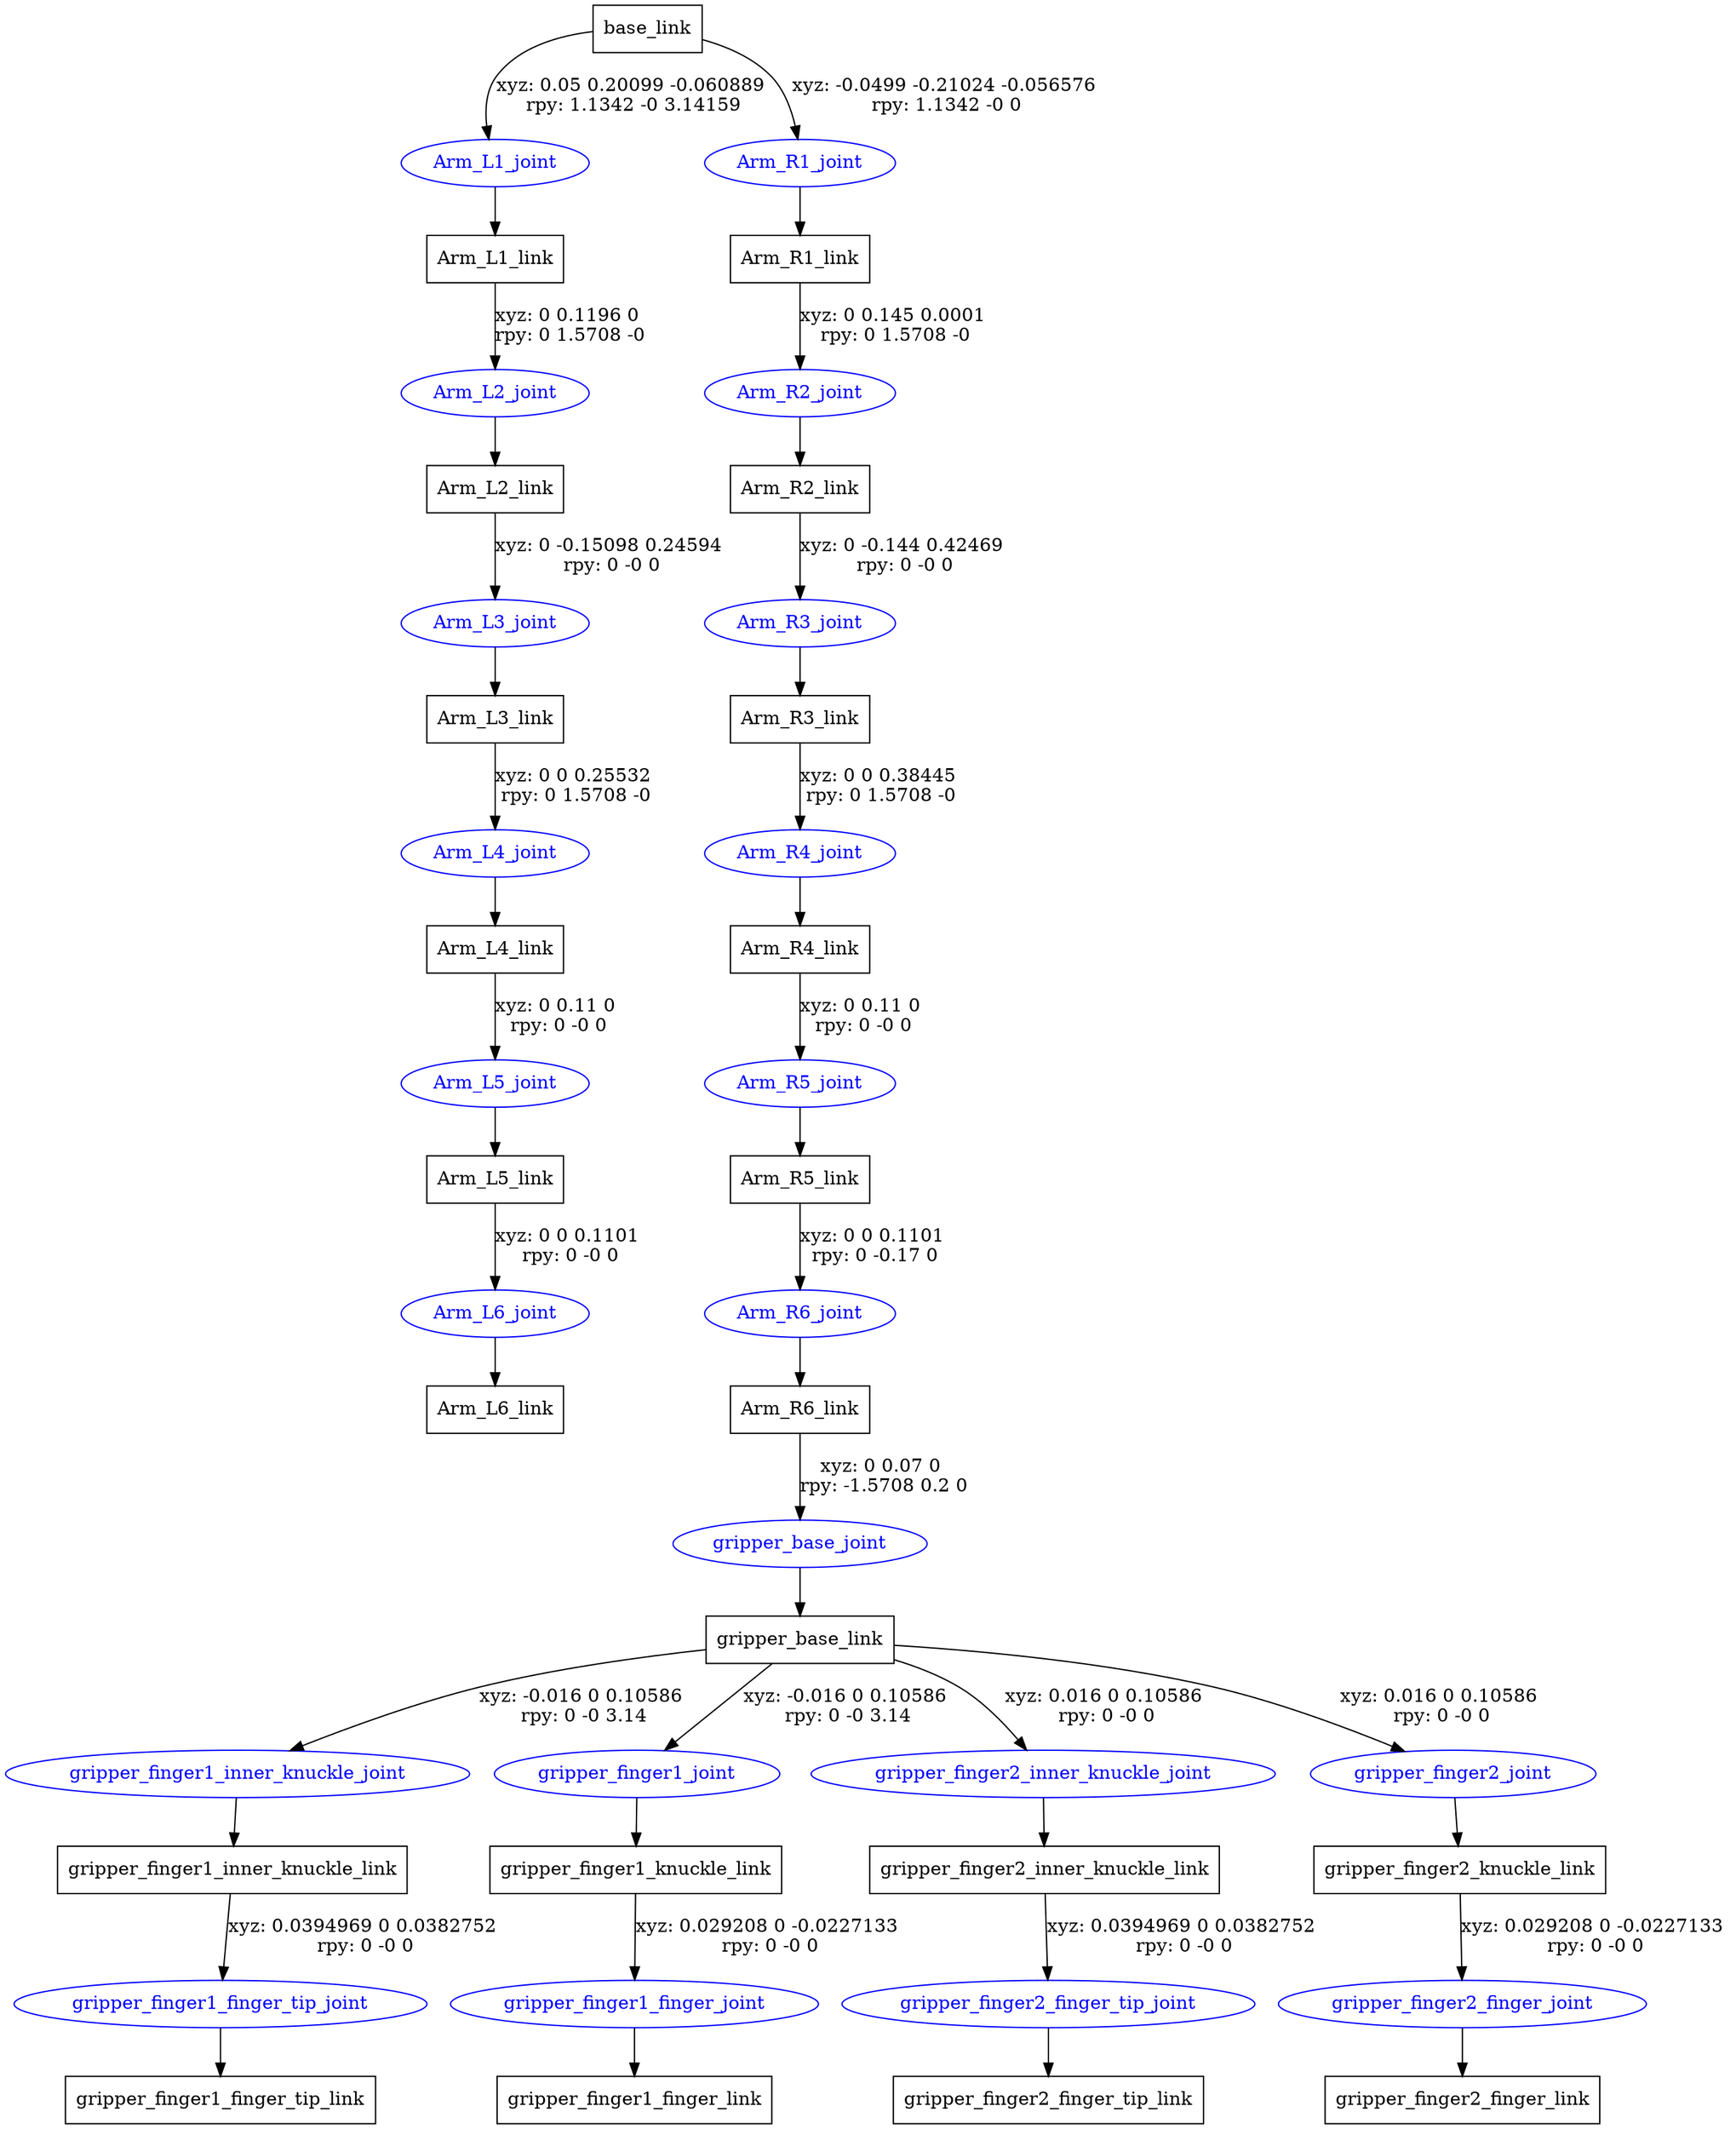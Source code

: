 digraph G {
node [shape=box];
"base_link" [label="base_link"];
"Arm_L1_link" [label="Arm_L1_link"];
"Arm_L2_link" [label="Arm_L2_link"];
"Arm_L3_link" [label="Arm_L3_link"];
"Arm_L4_link" [label="Arm_L4_link"];
"Arm_L5_link" [label="Arm_L5_link"];
"Arm_L6_link" [label="Arm_L6_link"];
"Arm_R1_link" [label="Arm_R1_link"];
"Arm_R2_link" [label="Arm_R2_link"];
"Arm_R3_link" [label="Arm_R3_link"];
"Arm_R4_link" [label="Arm_R4_link"];
"Arm_R5_link" [label="Arm_R5_link"];
"Arm_R6_link" [label="Arm_R6_link"];
"gripper_base_link" [label="gripper_base_link"];
"gripper_finger1_inner_knuckle_link" [label="gripper_finger1_inner_knuckle_link"];
"gripper_finger1_finger_tip_link" [label="gripper_finger1_finger_tip_link"];
"gripper_finger1_knuckle_link" [label="gripper_finger1_knuckle_link"];
"gripper_finger1_finger_link" [label="gripper_finger1_finger_link"];
"gripper_finger2_inner_knuckle_link" [label="gripper_finger2_inner_knuckle_link"];
"gripper_finger2_finger_tip_link" [label="gripper_finger2_finger_tip_link"];
"gripper_finger2_knuckle_link" [label="gripper_finger2_knuckle_link"];
"gripper_finger2_finger_link" [label="gripper_finger2_finger_link"];
node [shape=ellipse, color=blue, fontcolor=blue];
"base_link" -> "Arm_L1_joint" [label="xyz: 0.05 0.20099 -0.060889 \nrpy: 1.1342 -0 3.14159"]
"Arm_L1_joint" -> "Arm_L1_link"
"Arm_L1_link" -> "Arm_L2_joint" [label="xyz: 0 0.1196 0 \nrpy: 0 1.5708 -0"]
"Arm_L2_joint" -> "Arm_L2_link"
"Arm_L2_link" -> "Arm_L3_joint" [label="xyz: 0 -0.15098 0.24594 \nrpy: 0 -0 0"]
"Arm_L3_joint" -> "Arm_L3_link"
"Arm_L3_link" -> "Arm_L4_joint" [label="xyz: 0 0 0.25532 \nrpy: 0 1.5708 -0"]
"Arm_L4_joint" -> "Arm_L4_link"
"Arm_L4_link" -> "Arm_L5_joint" [label="xyz: 0 0.11 0 \nrpy: 0 -0 0"]
"Arm_L5_joint" -> "Arm_L5_link"
"Arm_L5_link" -> "Arm_L6_joint" [label="xyz: 0 0 0.1101 \nrpy: 0 -0 0"]
"Arm_L6_joint" -> "Arm_L6_link"
"base_link" -> "Arm_R1_joint" [label="xyz: -0.0499 -0.21024 -0.056576 \nrpy: 1.1342 -0 0"]
"Arm_R1_joint" -> "Arm_R1_link"
"Arm_R1_link" -> "Arm_R2_joint" [label="xyz: 0 0.145 0.0001 \nrpy: 0 1.5708 -0"]
"Arm_R2_joint" -> "Arm_R2_link"
"Arm_R2_link" -> "Arm_R3_joint" [label="xyz: 0 -0.144 0.42469 \nrpy: 0 -0 0"]
"Arm_R3_joint" -> "Arm_R3_link"
"Arm_R3_link" -> "Arm_R4_joint" [label="xyz: 0 0 0.38445 \nrpy: 0 1.5708 -0"]
"Arm_R4_joint" -> "Arm_R4_link"
"Arm_R4_link" -> "Arm_R5_joint" [label="xyz: 0 0.11 0 \nrpy: 0 -0 0"]
"Arm_R5_joint" -> "Arm_R5_link"
"Arm_R5_link" -> "Arm_R6_joint" [label="xyz: 0 0 0.1101 \nrpy: 0 -0.17 0"]
"Arm_R6_joint" -> "Arm_R6_link"
"Arm_R6_link" -> "gripper_base_joint" [label="xyz: 0 0.07 0 \nrpy: -1.5708 0.2 0"]
"gripper_base_joint" -> "gripper_base_link"
"gripper_base_link" -> "gripper_finger1_inner_knuckle_joint" [label="xyz: -0.016 0 0.10586 \nrpy: 0 -0 3.14"]
"gripper_finger1_inner_knuckle_joint" -> "gripper_finger1_inner_knuckle_link"
"gripper_finger1_inner_knuckle_link" -> "gripper_finger1_finger_tip_joint" [label="xyz: 0.0394969 0 0.0382752 \nrpy: 0 -0 0"]
"gripper_finger1_finger_tip_joint" -> "gripper_finger1_finger_tip_link"
"gripper_base_link" -> "gripper_finger1_joint" [label="xyz: -0.016 0 0.10586 \nrpy: 0 -0 3.14"]
"gripper_finger1_joint" -> "gripper_finger1_knuckle_link"
"gripper_finger1_knuckle_link" -> "gripper_finger1_finger_joint" [label="xyz: 0.029208 0 -0.0227133 \nrpy: 0 -0 0"]
"gripper_finger1_finger_joint" -> "gripper_finger1_finger_link"
"gripper_base_link" -> "gripper_finger2_inner_knuckle_joint" [label="xyz: 0.016 0 0.10586 \nrpy: 0 -0 0"]
"gripper_finger2_inner_knuckle_joint" -> "gripper_finger2_inner_knuckle_link"
"gripper_finger2_inner_knuckle_link" -> "gripper_finger2_finger_tip_joint" [label="xyz: 0.0394969 0 0.0382752 \nrpy: 0 -0 0"]
"gripper_finger2_finger_tip_joint" -> "gripper_finger2_finger_tip_link"
"gripper_base_link" -> "gripper_finger2_joint" [label="xyz: 0.016 0 0.10586 \nrpy: 0 -0 0"]
"gripper_finger2_joint" -> "gripper_finger2_knuckle_link"
"gripper_finger2_knuckle_link" -> "gripper_finger2_finger_joint" [label="xyz: 0.029208 0 -0.0227133 \nrpy: 0 -0 0"]
"gripper_finger2_finger_joint" -> "gripper_finger2_finger_link"
}
